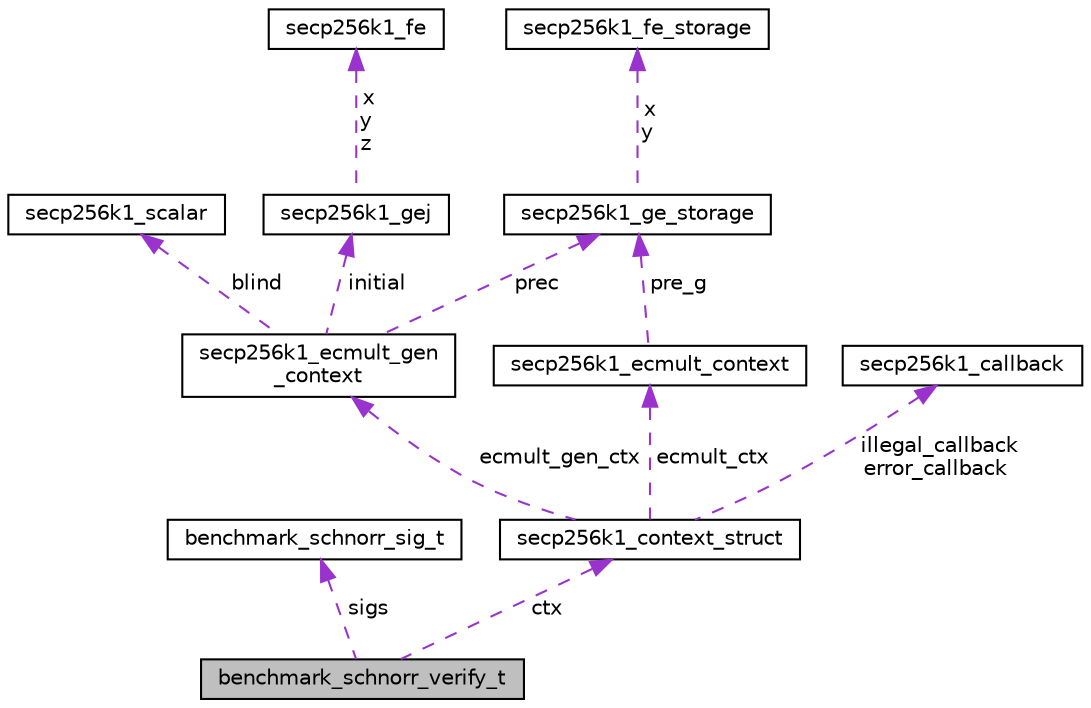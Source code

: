 digraph "benchmark_schnorr_verify_t"
{
  edge [fontname="Helvetica",fontsize="10",labelfontname="Helvetica",labelfontsize="10"];
  node [fontname="Helvetica",fontsize="10",shape=record];
  Node1 [label="benchmark_schnorr_verify_t",height=0.2,width=0.4,color="black", fillcolor="grey75", style="filled", fontcolor="black"];
  Node2 -> Node1 [dir="back",color="darkorchid3",fontsize="10",style="dashed",label=" sigs" ,fontname="Helvetica"];
  Node2 [label="benchmark_schnorr_sig_t",height=0.2,width=0.4,color="black", fillcolor="white", style="filled",URL="$d9/d28/structbenchmark__schnorr__sig__t.html"];
  Node3 -> Node1 [dir="back",color="darkorchid3",fontsize="10",style="dashed",label=" ctx" ,fontname="Helvetica"];
  Node3 [label="secp256k1_context_struct",height=0.2,width=0.4,color="black", fillcolor="white", style="filled",URL="$d9/d6c/structsecp256k1__context__struct.html"];
  Node4 -> Node3 [dir="back",color="darkorchid3",fontsize="10",style="dashed",label=" ecmult_gen_ctx" ,fontname="Helvetica"];
  Node4 [label="secp256k1_ecmult_gen\l_context",height=0.2,width=0.4,color="black", fillcolor="white", style="filled",URL="$d2/db6/structsecp256k1__ecmult__gen__context.html"];
  Node5 -> Node4 [dir="back",color="darkorchid3",fontsize="10",style="dashed",label=" blind" ,fontname="Helvetica"];
  Node5 [label="secp256k1_scalar",height=0.2,width=0.4,color="black", fillcolor="white", style="filled",URL="$df/d44/structsecp256k1__scalar.html",tooltip="A scalar modulo the group order of the secp256k1 curve. "];
  Node6 -> Node4 [dir="back",color="darkorchid3",fontsize="10",style="dashed",label=" initial" ,fontname="Helvetica"];
  Node6 [label="secp256k1_gej",height=0.2,width=0.4,color="black", fillcolor="white", style="filled",URL="$d9/dd1/structsecp256k1__gej.html",tooltip="A group element of the secp256k1 curve, in jacobian coordinates. "];
  Node7 -> Node6 [dir="back",color="darkorchid3",fontsize="10",style="dashed",label=" x\ny\nz" ,fontname="Helvetica"];
  Node7 [label="secp256k1_fe",height=0.2,width=0.4,color="black", fillcolor="white", style="filled",URL="$d9/d11/structsecp256k1__fe.html"];
  Node8 -> Node4 [dir="back",color="darkorchid3",fontsize="10",style="dashed",label=" prec" ,fontname="Helvetica"];
  Node8 [label="secp256k1_ge_storage",height=0.2,width=0.4,color="black", fillcolor="white", style="filled",URL="$d9/d95/structsecp256k1__ge__storage.html"];
  Node9 -> Node8 [dir="back",color="darkorchid3",fontsize="10",style="dashed",label=" x\ny" ,fontname="Helvetica"];
  Node9 [label="secp256k1_fe_storage",height=0.2,width=0.4,color="black", fillcolor="white", style="filled",URL="$de/d0a/structsecp256k1__fe__storage.html"];
  Node10 -> Node3 [dir="back",color="darkorchid3",fontsize="10",style="dashed",label=" illegal_callback\nerror_callback" ,fontname="Helvetica"];
  Node10 [label="secp256k1_callback",height=0.2,width=0.4,color="black", fillcolor="white", style="filled",URL="$d7/de8/structsecp256k1__callback.html"];
  Node11 -> Node3 [dir="back",color="darkorchid3",fontsize="10",style="dashed",label=" ecmult_ctx" ,fontname="Helvetica"];
  Node11 [label="secp256k1_ecmult_context",height=0.2,width=0.4,color="black", fillcolor="white", style="filled",URL="$d8/dd7/structsecp256k1__ecmult__context.html"];
  Node8 -> Node11 [dir="back",color="darkorchid3",fontsize="10",style="dashed",label=" pre_g" ,fontname="Helvetica"];
}
